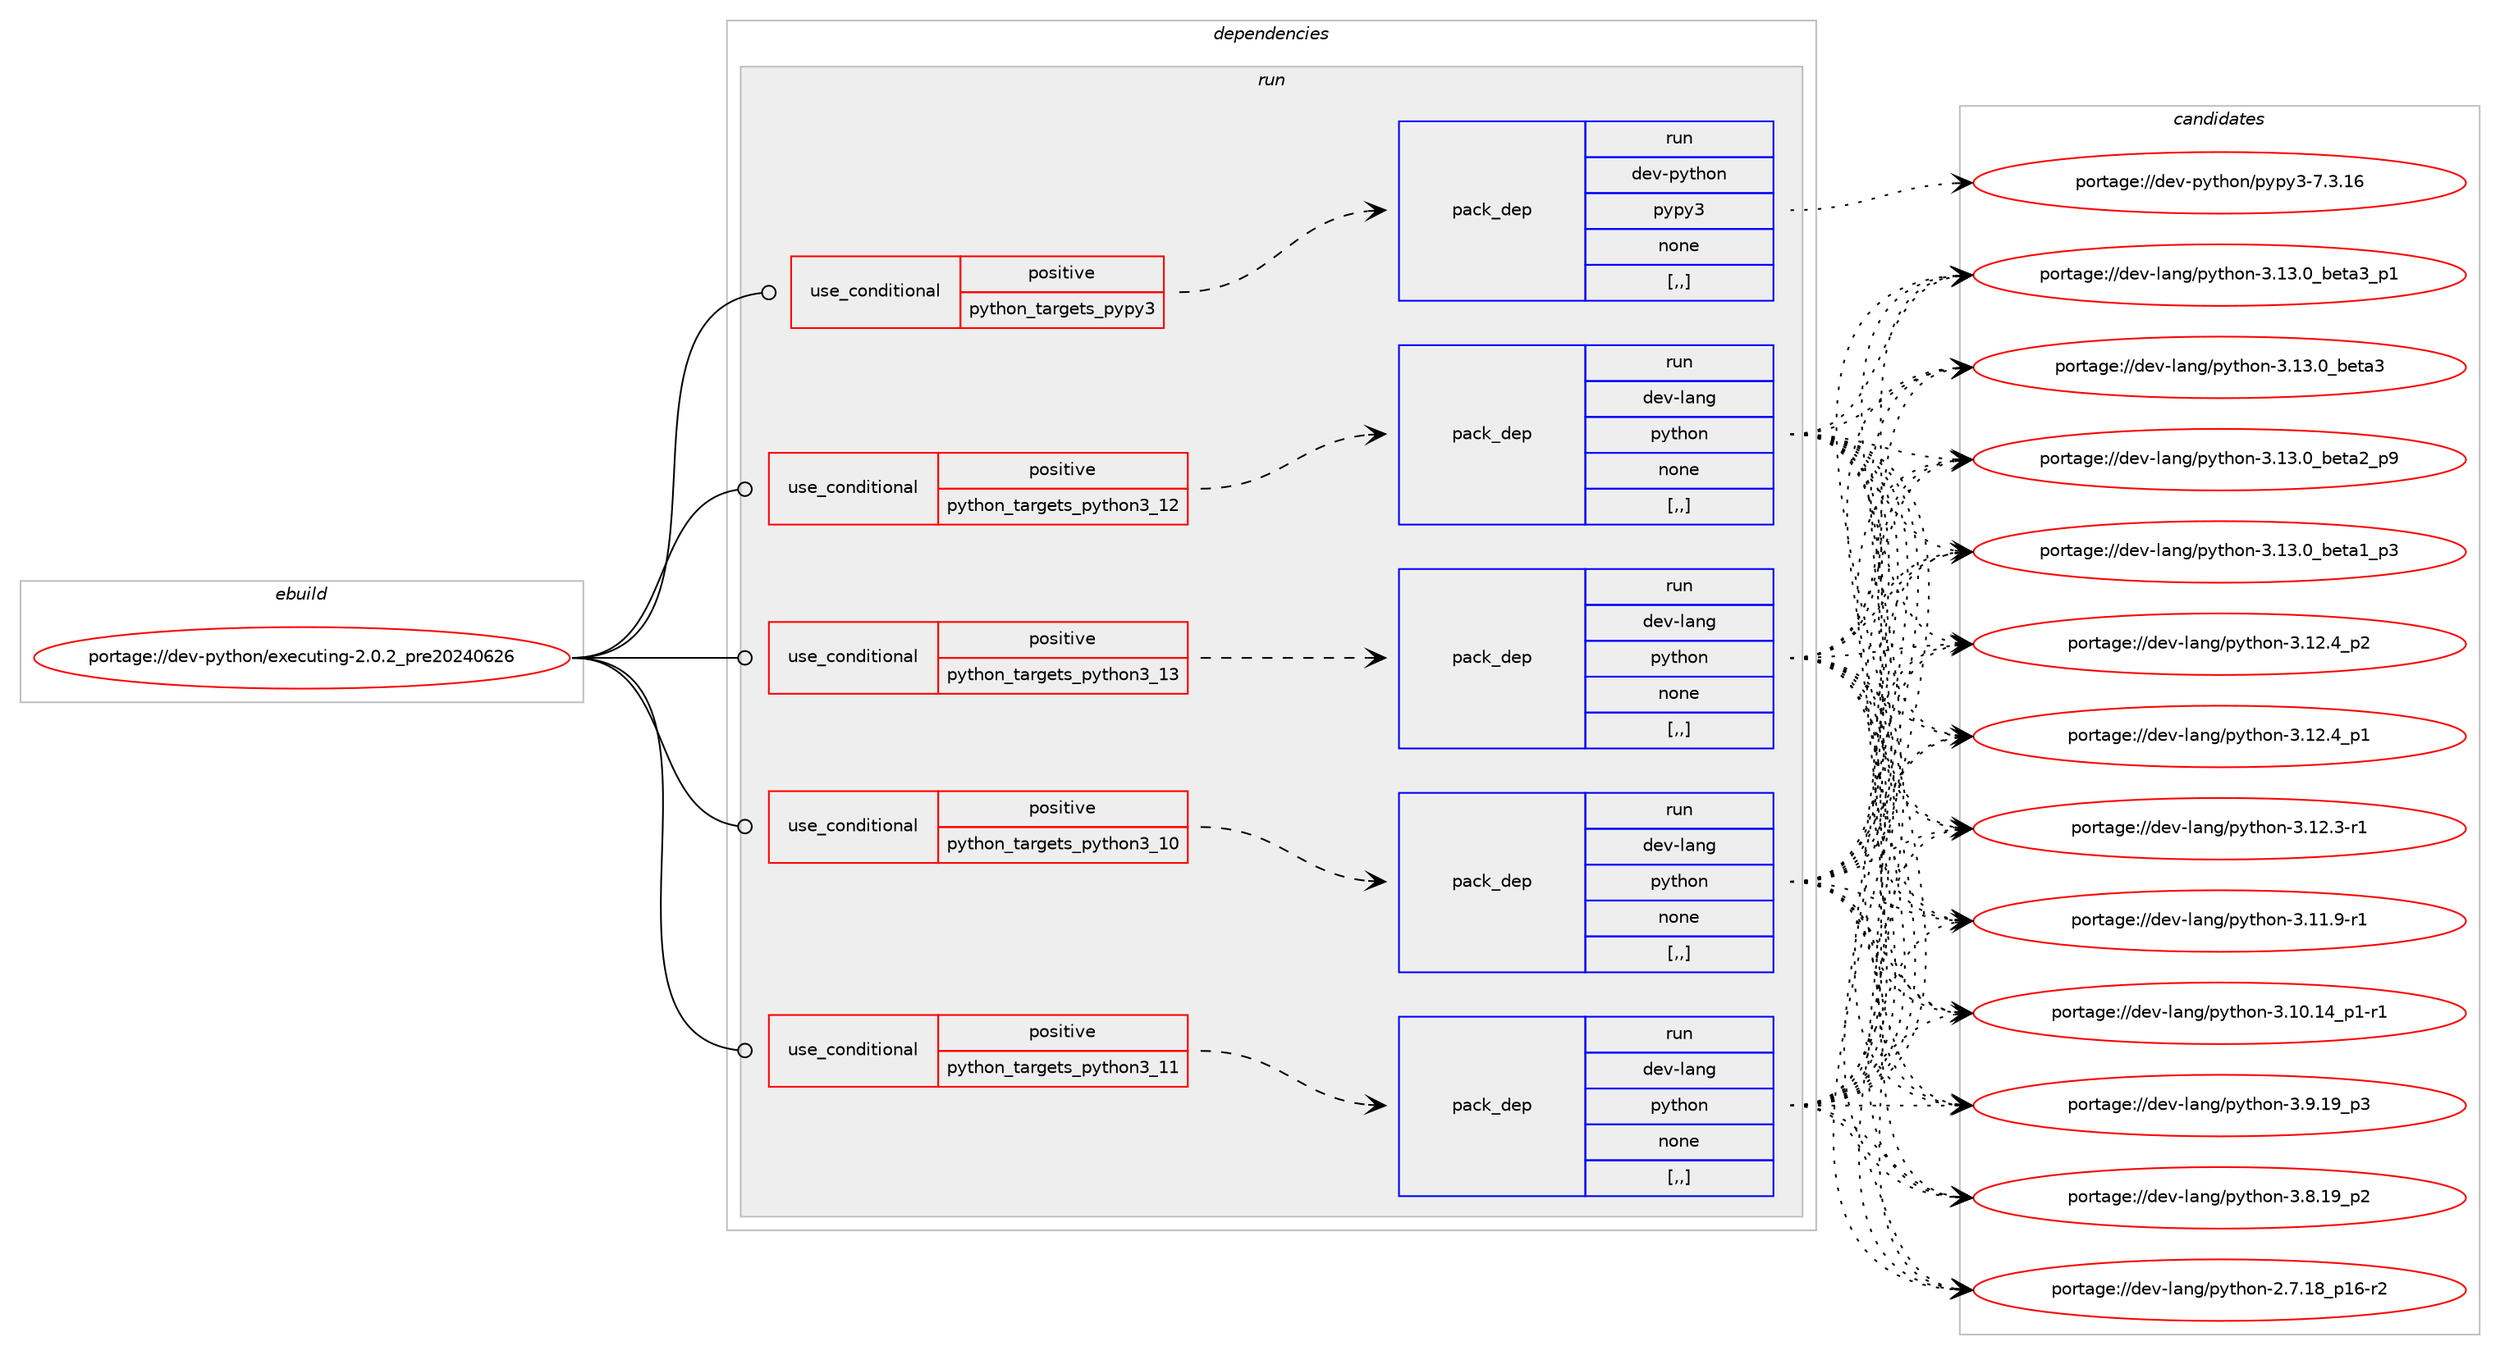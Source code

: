 digraph prolog {

# *************
# Graph options
# *************

newrank=true;
concentrate=true;
compound=true;
graph [rankdir=LR,fontname=Helvetica,fontsize=10,ranksep=1.5];#, ranksep=2.5, nodesep=0.2];
edge  [arrowhead=vee];
node  [fontname=Helvetica,fontsize=10];

# **********
# The ebuild
# **********

subgraph cluster_leftcol {
color=gray;
label=<<i>ebuild</i>>;
id [label="portage://dev-python/executing-2.0.2_pre20240626", color=red, width=4, href="../dev-python/executing-2.0.2_pre20240626.svg"];
}

# ****************
# The dependencies
# ****************

subgraph cluster_midcol {
color=gray;
label=<<i>dependencies</i>>;
subgraph cluster_compile {
fillcolor="#eeeeee";
style=filled;
label=<<i>compile</i>>;
}
subgraph cluster_compileandrun {
fillcolor="#eeeeee";
style=filled;
label=<<i>compile and run</i>>;
}
subgraph cluster_run {
fillcolor="#eeeeee";
style=filled;
label=<<i>run</i>>;
subgraph cond32509 {
dependency145489 [label=<<TABLE BORDER="0" CELLBORDER="1" CELLSPACING="0" CELLPADDING="4"><TR><TD ROWSPAN="3" CELLPADDING="10">use_conditional</TD></TR><TR><TD>positive</TD></TR><TR><TD>python_targets_pypy3</TD></TR></TABLE>>, shape=none, color=red];
subgraph pack111732 {
dependency145490 [label=<<TABLE BORDER="0" CELLBORDER="1" CELLSPACING="0" CELLPADDING="4" WIDTH="220"><TR><TD ROWSPAN="6" CELLPADDING="30">pack_dep</TD></TR><TR><TD WIDTH="110">run</TD></TR><TR><TD>dev-python</TD></TR><TR><TD>pypy3</TD></TR><TR><TD>none</TD></TR><TR><TD>[,,]</TD></TR></TABLE>>, shape=none, color=blue];
}
dependency145489:e -> dependency145490:w [weight=20,style="dashed",arrowhead="vee"];
}
id:e -> dependency145489:w [weight=20,style="solid",arrowhead="odot"];
subgraph cond32510 {
dependency145491 [label=<<TABLE BORDER="0" CELLBORDER="1" CELLSPACING="0" CELLPADDING="4"><TR><TD ROWSPAN="3" CELLPADDING="10">use_conditional</TD></TR><TR><TD>positive</TD></TR><TR><TD>python_targets_python3_10</TD></TR></TABLE>>, shape=none, color=red];
subgraph pack111733 {
dependency145492 [label=<<TABLE BORDER="0" CELLBORDER="1" CELLSPACING="0" CELLPADDING="4" WIDTH="220"><TR><TD ROWSPAN="6" CELLPADDING="30">pack_dep</TD></TR><TR><TD WIDTH="110">run</TD></TR><TR><TD>dev-lang</TD></TR><TR><TD>python</TD></TR><TR><TD>none</TD></TR><TR><TD>[,,]</TD></TR></TABLE>>, shape=none, color=blue];
}
dependency145491:e -> dependency145492:w [weight=20,style="dashed",arrowhead="vee"];
}
id:e -> dependency145491:w [weight=20,style="solid",arrowhead="odot"];
subgraph cond32511 {
dependency145493 [label=<<TABLE BORDER="0" CELLBORDER="1" CELLSPACING="0" CELLPADDING="4"><TR><TD ROWSPAN="3" CELLPADDING="10">use_conditional</TD></TR><TR><TD>positive</TD></TR><TR><TD>python_targets_python3_11</TD></TR></TABLE>>, shape=none, color=red];
subgraph pack111734 {
dependency145494 [label=<<TABLE BORDER="0" CELLBORDER="1" CELLSPACING="0" CELLPADDING="4" WIDTH="220"><TR><TD ROWSPAN="6" CELLPADDING="30">pack_dep</TD></TR><TR><TD WIDTH="110">run</TD></TR><TR><TD>dev-lang</TD></TR><TR><TD>python</TD></TR><TR><TD>none</TD></TR><TR><TD>[,,]</TD></TR></TABLE>>, shape=none, color=blue];
}
dependency145493:e -> dependency145494:w [weight=20,style="dashed",arrowhead="vee"];
}
id:e -> dependency145493:w [weight=20,style="solid",arrowhead="odot"];
subgraph cond32512 {
dependency145495 [label=<<TABLE BORDER="0" CELLBORDER="1" CELLSPACING="0" CELLPADDING="4"><TR><TD ROWSPAN="3" CELLPADDING="10">use_conditional</TD></TR><TR><TD>positive</TD></TR><TR><TD>python_targets_python3_12</TD></TR></TABLE>>, shape=none, color=red];
subgraph pack111735 {
dependency145496 [label=<<TABLE BORDER="0" CELLBORDER="1" CELLSPACING="0" CELLPADDING="4" WIDTH="220"><TR><TD ROWSPAN="6" CELLPADDING="30">pack_dep</TD></TR><TR><TD WIDTH="110">run</TD></TR><TR><TD>dev-lang</TD></TR><TR><TD>python</TD></TR><TR><TD>none</TD></TR><TR><TD>[,,]</TD></TR></TABLE>>, shape=none, color=blue];
}
dependency145495:e -> dependency145496:w [weight=20,style="dashed",arrowhead="vee"];
}
id:e -> dependency145495:w [weight=20,style="solid",arrowhead="odot"];
subgraph cond32513 {
dependency145497 [label=<<TABLE BORDER="0" CELLBORDER="1" CELLSPACING="0" CELLPADDING="4"><TR><TD ROWSPAN="3" CELLPADDING="10">use_conditional</TD></TR><TR><TD>positive</TD></TR><TR><TD>python_targets_python3_13</TD></TR></TABLE>>, shape=none, color=red];
subgraph pack111736 {
dependency145498 [label=<<TABLE BORDER="0" CELLBORDER="1" CELLSPACING="0" CELLPADDING="4" WIDTH="220"><TR><TD ROWSPAN="6" CELLPADDING="30">pack_dep</TD></TR><TR><TD WIDTH="110">run</TD></TR><TR><TD>dev-lang</TD></TR><TR><TD>python</TD></TR><TR><TD>none</TD></TR><TR><TD>[,,]</TD></TR></TABLE>>, shape=none, color=blue];
}
dependency145497:e -> dependency145498:w [weight=20,style="dashed",arrowhead="vee"];
}
id:e -> dependency145497:w [weight=20,style="solid",arrowhead="odot"];
}
}

# **************
# The candidates
# **************

subgraph cluster_choices {
rank=same;
color=gray;
label=<<i>candidates</i>>;

subgraph choice111732 {
color=black;
nodesep=1;
choice10010111845112121116104111110471121211121215145554651464954 [label="portage://dev-python/pypy3-7.3.16", color=red, width=4,href="../dev-python/pypy3-7.3.16.svg"];
dependency145490:e -> choice10010111845112121116104111110471121211121215145554651464954:w [style=dotted,weight="100"];
}
subgraph choice111733 {
color=black;
nodesep=1;
choice10010111845108971101034711212111610411111045514649514648959810111697519511249 [label="portage://dev-lang/python-3.13.0_beta3_p1", color=red, width=4,href="../dev-lang/python-3.13.0_beta3_p1.svg"];
choice1001011184510897110103471121211161041111104551464951464895981011169751 [label="portage://dev-lang/python-3.13.0_beta3", color=red, width=4,href="../dev-lang/python-3.13.0_beta3.svg"];
choice10010111845108971101034711212111610411111045514649514648959810111697509511257 [label="portage://dev-lang/python-3.13.0_beta2_p9", color=red, width=4,href="../dev-lang/python-3.13.0_beta2_p9.svg"];
choice10010111845108971101034711212111610411111045514649514648959810111697499511251 [label="portage://dev-lang/python-3.13.0_beta1_p3", color=red, width=4,href="../dev-lang/python-3.13.0_beta1_p3.svg"];
choice100101118451089711010347112121116104111110455146495046529511250 [label="portage://dev-lang/python-3.12.4_p2", color=red, width=4,href="../dev-lang/python-3.12.4_p2.svg"];
choice100101118451089711010347112121116104111110455146495046529511249 [label="portage://dev-lang/python-3.12.4_p1", color=red, width=4,href="../dev-lang/python-3.12.4_p1.svg"];
choice100101118451089711010347112121116104111110455146495046514511449 [label="portage://dev-lang/python-3.12.3-r1", color=red, width=4,href="../dev-lang/python-3.12.3-r1.svg"];
choice100101118451089711010347112121116104111110455146494946574511449 [label="portage://dev-lang/python-3.11.9-r1", color=red, width=4,href="../dev-lang/python-3.11.9-r1.svg"];
choice100101118451089711010347112121116104111110455146494846495295112494511449 [label="portage://dev-lang/python-3.10.14_p1-r1", color=red, width=4,href="../dev-lang/python-3.10.14_p1-r1.svg"];
choice100101118451089711010347112121116104111110455146574649579511251 [label="portage://dev-lang/python-3.9.19_p3", color=red, width=4,href="../dev-lang/python-3.9.19_p3.svg"];
choice100101118451089711010347112121116104111110455146564649579511250 [label="portage://dev-lang/python-3.8.19_p2", color=red, width=4,href="../dev-lang/python-3.8.19_p2.svg"];
choice100101118451089711010347112121116104111110455046554649569511249544511450 [label="portage://dev-lang/python-2.7.18_p16-r2", color=red, width=4,href="../dev-lang/python-2.7.18_p16-r2.svg"];
dependency145492:e -> choice10010111845108971101034711212111610411111045514649514648959810111697519511249:w [style=dotted,weight="100"];
dependency145492:e -> choice1001011184510897110103471121211161041111104551464951464895981011169751:w [style=dotted,weight="100"];
dependency145492:e -> choice10010111845108971101034711212111610411111045514649514648959810111697509511257:w [style=dotted,weight="100"];
dependency145492:e -> choice10010111845108971101034711212111610411111045514649514648959810111697499511251:w [style=dotted,weight="100"];
dependency145492:e -> choice100101118451089711010347112121116104111110455146495046529511250:w [style=dotted,weight="100"];
dependency145492:e -> choice100101118451089711010347112121116104111110455146495046529511249:w [style=dotted,weight="100"];
dependency145492:e -> choice100101118451089711010347112121116104111110455146495046514511449:w [style=dotted,weight="100"];
dependency145492:e -> choice100101118451089711010347112121116104111110455146494946574511449:w [style=dotted,weight="100"];
dependency145492:e -> choice100101118451089711010347112121116104111110455146494846495295112494511449:w [style=dotted,weight="100"];
dependency145492:e -> choice100101118451089711010347112121116104111110455146574649579511251:w [style=dotted,weight="100"];
dependency145492:e -> choice100101118451089711010347112121116104111110455146564649579511250:w [style=dotted,weight="100"];
dependency145492:e -> choice100101118451089711010347112121116104111110455046554649569511249544511450:w [style=dotted,weight="100"];
}
subgraph choice111734 {
color=black;
nodesep=1;
choice10010111845108971101034711212111610411111045514649514648959810111697519511249 [label="portage://dev-lang/python-3.13.0_beta3_p1", color=red, width=4,href="../dev-lang/python-3.13.0_beta3_p1.svg"];
choice1001011184510897110103471121211161041111104551464951464895981011169751 [label="portage://dev-lang/python-3.13.0_beta3", color=red, width=4,href="../dev-lang/python-3.13.0_beta3.svg"];
choice10010111845108971101034711212111610411111045514649514648959810111697509511257 [label="portage://dev-lang/python-3.13.0_beta2_p9", color=red, width=4,href="../dev-lang/python-3.13.0_beta2_p9.svg"];
choice10010111845108971101034711212111610411111045514649514648959810111697499511251 [label="portage://dev-lang/python-3.13.0_beta1_p3", color=red, width=4,href="../dev-lang/python-3.13.0_beta1_p3.svg"];
choice100101118451089711010347112121116104111110455146495046529511250 [label="portage://dev-lang/python-3.12.4_p2", color=red, width=4,href="../dev-lang/python-3.12.4_p2.svg"];
choice100101118451089711010347112121116104111110455146495046529511249 [label="portage://dev-lang/python-3.12.4_p1", color=red, width=4,href="../dev-lang/python-3.12.4_p1.svg"];
choice100101118451089711010347112121116104111110455146495046514511449 [label="portage://dev-lang/python-3.12.3-r1", color=red, width=4,href="../dev-lang/python-3.12.3-r1.svg"];
choice100101118451089711010347112121116104111110455146494946574511449 [label="portage://dev-lang/python-3.11.9-r1", color=red, width=4,href="../dev-lang/python-3.11.9-r1.svg"];
choice100101118451089711010347112121116104111110455146494846495295112494511449 [label="portage://dev-lang/python-3.10.14_p1-r1", color=red, width=4,href="../dev-lang/python-3.10.14_p1-r1.svg"];
choice100101118451089711010347112121116104111110455146574649579511251 [label="portage://dev-lang/python-3.9.19_p3", color=red, width=4,href="../dev-lang/python-3.9.19_p3.svg"];
choice100101118451089711010347112121116104111110455146564649579511250 [label="portage://dev-lang/python-3.8.19_p2", color=red, width=4,href="../dev-lang/python-3.8.19_p2.svg"];
choice100101118451089711010347112121116104111110455046554649569511249544511450 [label="portage://dev-lang/python-2.7.18_p16-r2", color=red, width=4,href="../dev-lang/python-2.7.18_p16-r2.svg"];
dependency145494:e -> choice10010111845108971101034711212111610411111045514649514648959810111697519511249:w [style=dotted,weight="100"];
dependency145494:e -> choice1001011184510897110103471121211161041111104551464951464895981011169751:w [style=dotted,weight="100"];
dependency145494:e -> choice10010111845108971101034711212111610411111045514649514648959810111697509511257:w [style=dotted,weight="100"];
dependency145494:e -> choice10010111845108971101034711212111610411111045514649514648959810111697499511251:w [style=dotted,weight="100"];
dependency145494:e -> choice100101118451089711010347112121116104111110455146495046529511250:w [style=dotted,weight="100"];
dependency145494:e -> choice100101118451089711010347112121116104111110455146495046529511249:w [style=dotted,weight="100"];
dependency145494:e -> choice100101118451089711010347112121116104111110455146495046514511449:w [style=dotted,weight="100"];
dependency145494:e -> choice100101118451089711010347112121116104111110455146494946574511449:w [style=dotted,weight="100"];
dependency145494:e -> choice100101118451089711010347112121116104111110455146494846495295112494511449:w [style=dotted,weight="100"];
dependency145494:e -> choice100101118451089711010347112121116104111110455146574649579511251:w [style=dotted,weight="100"];
dependency145494:e -> choice100101118451089711010347112121116104111110455146564649579511250:w [style=dotted,weight="100"];
dependency145494:e -> choice100101118451089711010347112121116104111110455046554649569511249544511450:w [style=dotted,weight="100"];
}
subgraph choice111735 {
color=black;
nodesep=1;
choice10010111845108971101034711212111610411111045514649514648959810111697519511249 [label="portage://dev-lang/python-3.13.0_beta3_p1", color=red, width=4,href="../dev-lang/python-3.13.0_beta3_p1.svg"];
choice1001011184510897110103471121211161041111104551464951464895981011169751 [label="portage://dev-lang/python-3.13.0_beta3", color=red, width=4,href="../dev-lang/python-3.13.0_beta3.svg"];
choice10010111845108971101034711212111610411111045514649514648959810111697509511257 [label="portage://dev-lang/python-3.13.0_beta2_p9", color=red, width=4,href="../dev-lang/python-3.13.0_beta2_p9.svg"];
choice10010111845108971101034711212111610411111045514649514648959810111697499511251 [label="portage://dev-lang/python-3.13.0_beta1_p3", color=red, width=4,href="../dev-lang/python-3.13.0_beta1_p3.svg"];
choice100101118451089711010347112121116104111110455146495046529511250 [label="portage://dev-lang/python-3.12.4_p2", color=red, width=4,href="../dev-lang/python-3.12.4_p2.svg"];
choice100101118451089711010347112121116104111110455146495046529511249 [label="portage://dev-lang/python-3.12.4_p1", color=red, width=4,href="../dev-lang/python-3.12.4_p1.svg"];
choice100101118451089711010347112121116104111110455146495046514511449 [label="portage://dev-lang/python-3.12.3-r1", color=red, width=4,href="../dev-lang/python-3.12.3-r1.svg"];
choice100101118451089711010347112121116104111110455146494946574511449 [label="portage://dev-lang/python-3.11.9-r1", color=red, width=4,href="../dev-lang/python-3.11.9-r1.svg"];
choice100101118451089711010347112121116104111110455146494846495295112494511449 [label="portage://dev-lang/python-3.10.14_p1-r1", color=red, width=4,href="../dev-lang/python-3.10.14_p1-r1.svg"];
choice100101118451089711010347112121116104111110455146574649579511251 [label="portage://dev-lang/python-3.9.19_p3", color=red, width=4,href="../dev-lang/python-3.9.19_p3.svg"];
choice100101118451089711010347112121116104111110455146564649579511250 [label="portage://dev-lang/python-3.8.19_p2", color=red, width=4,href="../dev-lang/python-3.8.19_p2.svg"];
choice100101118451089711010347112121116104111110455046554649569511249544511450 [label="portage://dev-lang/python-2.7.18_p16-r2", color=red, width=4,href="../dev-lang/python-2.7.18_p16-r2.svg"];
dependency145496:e -> choice10010111845108971101034711212111610411111045514649514648959810111697519511249:w [style=dotted,weight="100"];
dependency145496:e -> choice1001011184510897110103471121211161041111104551464951464895981011169751:w [style=dotted,weight="100"];
dependency145496:e -> choice10010111845108971101034711212111610411111045514649514648959810111697509511257:w [style=dotted,weight="100"];
dependency145496:e -> choice10010111845108971101034711212111610411111045514649514648959810111697499511251:w [style=dotted,weight="100"];
dependency145496:e -> choice100101118451089711010347112121116104111110455146495046529511250:w [style=dotted,weight="100"];
dependency145496:e -> choice100101118451089711010347112121116104111110455146495046529511249:w [style=dotted,weight="100"];
dependency145496:e -> choice100101118451089711010347112121116104111110455146495046514511449:w [style=dotted,weight="100"];
dependency145496:e -> choice100101118451089711010347112121116104111110455146494946574511449:w [style=dotted,weight="100"];
dependency145496:e -> choice100101118451089711010347112121116104111110455146494846495295112494511449:w [style=dotted,weight="100"];
dependency145496:e -> choice100101118451089711010347112121116104111110455146574649579511251:w [style=dotted,weight="100"];
dependency145496:e -> choice100101118451089711010347112121116104111110455146564649579511250:w [style=dotted,weight="100"];
dependency145496:e -> choice100101118451089711010347112121116104111110455046554649569511249544511450:w [style=dotted,weight="100"];
}
subgraph choice111736 {
color=black;
nodesep=1;
choice10010111845108971101034711212111610411111045514649514648959810111697519511249 [label="portage://dev-lang/python-3.13.0_beta3_p1", color=red, width=4,href="../dev-lang/python-3.13.0_beta3_p1.svg"];
choice1001011184510897110103471121211161041111104551464951464895981011169751 [label="portage://dev-lang/python-3.13.0_beta3", color=red, width=4,href="../dev-lang/python-3.13.0_beta3.svg"];
choice10010111845108971101034711212111610411111045514649514648959810111697509511257 [label="portage://dev-lang/python-3.13.0_beta2_p9", color=red, width=4,href="../dev-lang/python-3.13.0_beta2_p9.svg"];
choice10010111845108971101034711212111610411111045514649514648959810111697499511251 [label="portage://dev-lang/python-3.13.0_beta1_p3", color=red, width=4,href="../dev-lang/python-3.13.0_beta1_p3.svg"];
choice100101118451089711010347112121116104111110455146495046529511250 [label="portage://dev-lang/python-3.12.4_p2", color=red, width=4,href="../dev-lang/python-3.12.4_p2.svg"];
choice100101118451089711010347112121116104111110455146495046529511249 [label="portage://dev-lang/python-3.12.4_p1", color=red, width=4,href="../dev-lang/python-3.12.4_p1.svg"];
choice100101118451089711010347112121116104111110455146495046514511449 [label="portage://dev-lang/python-3.12.3-r1", color=red, width=4,href="../dev-lang/python-3.12.3-r1.svg"];
choice100101118451089711010347112121116104111110455146494946574511449 [label="portage://dev-lang/python-3.11.9-r1", color=red, width=4,href="../dev-lang/python-3.11.9-r1.svg"];
choice100101118451089711010347112121116104111110455146494846495295112494511449 [label="portage://dev-lang/python-3.10.14_p1-r1", color=red, width=4,href="../dev-lang/python-3.10.14_p1-r1.svg"];
choice100101118451089711010347112121116104111110455146574649579511251 [label="portage://dev-lang/python-3.9.19_p3", color=red, width=4,href="../dev-lang/python-3.9.19_p3.svg"];
choice100101118451089711010347112121116104111110455146564649579511250 [label="portage://dev-lang/python-3.8.19_p2", color=red, width=4,href="../dev-lang/python-3.8.19_p2.svg"];
choice100101118451089711010347112121116104111110455046554649569511249544511450 [label="portage://dev-lang/python-2.7.18_p16-r2", color=red, width=4,href="../dev-lang/python-2.7.18_p16-r2.svg"];
dependency145498:e -> choice10010111845108971101034711212111610411111045514649514648959810111697519511249:w [style=dotted,weight="100"];
dependency145498:e -> choice1001011184510897110103471121211161041111104551464951464895981011169751:w [style=dotted,weight="100"];
dependency145498:e -> choice10010111845108971101034711212111610411111045514649514648959810111697509511257:w [style=dotted,weight="100"];
dependency145498:e -> choice10010111845108971101034711212111610411111045514649514648959810111697499511251:w [style=dotted,weight="100"];
dependency145498:e -> choice100101118451089711010347112121116104111110455146495046529511250:w [style=dotted,weight="100"];
dependency145498:e -> choice100101118451089711010347112121116104111110455146495046529511249:w [style=dotted,weight="100"];
dependency145498:e -> choice100101118451089711010347112121116104111110455146495046514511449:w [style=dotted,weight="100"];
dependency145498:e -> choice100101118451089711010347112121116104111110455146494946574511449:w [style=dotted,weight="100"];
dependency145498:e -> choice100101118451089711010347112121116104111110455146494846495295112494511449:w [style=dotted,weight="100"];
dependency145498:e -> choice100101118451089711010347112121116104111110455146574649579511251:w [style=dotted,weight="100"];
dependency145498:e -> choice100101118451089711010347112121116104111110455146564649579511250:w [style=dotted,weight="100"];
dependency145498:e -> choice100101118451089711010347112121116104111110455046554649569511249544511450:w [style=dotted,weight="100"];
}
}

}
